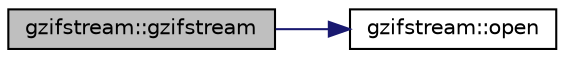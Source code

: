 digraph "gzifstream::gzifstream"
{
  edge [fontname="Helvetica",fontsize="10",labelfontname="Helvetica",labelfontsize="10"];
  node [fontname="Helvetica",fontsize="10",shape=record];
  rankdir="LR";
  Node1 [label="gzifstream::gzifstream",height=0.2,width=0.4,color="black", fillcolor="grey75", style="filled", fontcolor="black"];
  Node1 -> Node2 [color="midnightblue",fontsize="10",style="solid",fontname="Helvetica"];
  Node2 [label="gzifstream::open",height=0.2,width=0.4,color="black", fillcolor="white", style="filled",URL="$classgzifstream.html#a8105f9300d36dafbe8b10c204583f5a1",tooltip="Open gzipped file. "];
}
